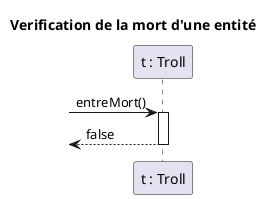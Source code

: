 @startuml
title "Verification de la mort d'une entité"

participant "t : Troll" as a

-> a : entreMort()
activate a
<-- a: false
deactivate a
@enduml